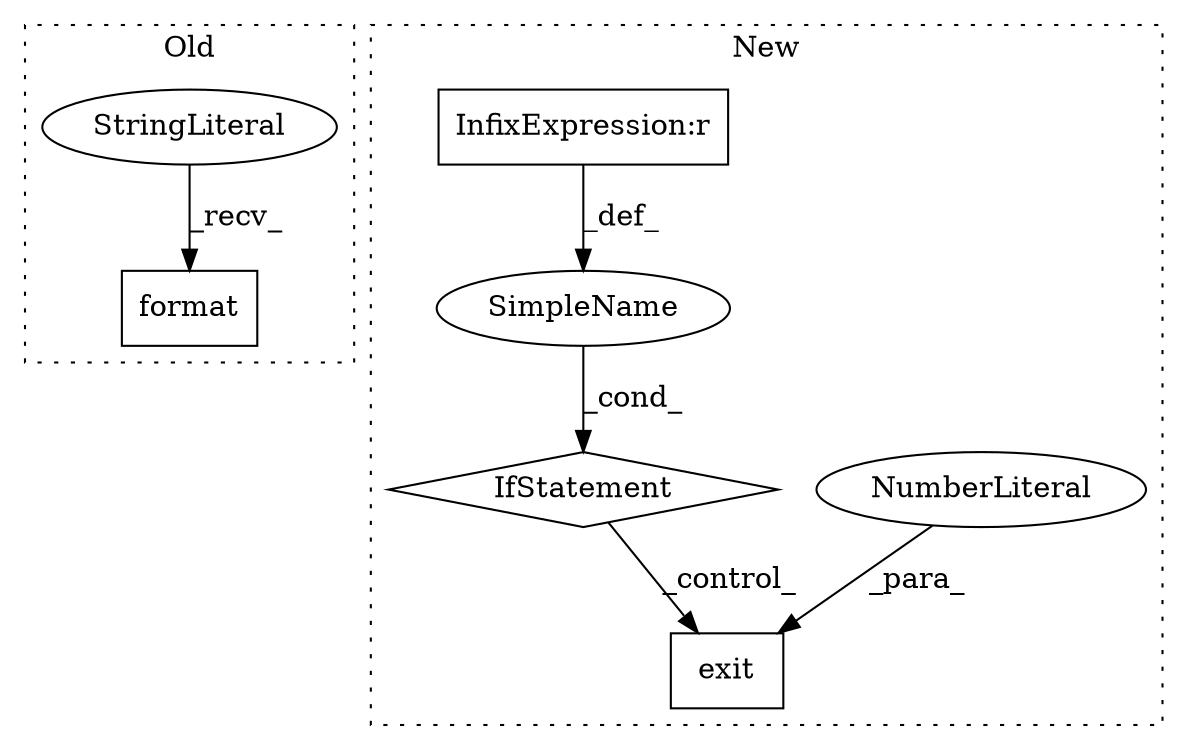 digraph G {
subgraph cluster0 {
1 [label="format" a="32" s="6316,6330" l="7,1" shape="box"];
3 [label="StringLiteral" a="45" s="6281" l="34" shape="ellipse"];
label = "Old";
style="dotted";
}
subgraph cluster1 {
2 [label="exit" a="32" s="5305,5311" l="5,1" shape="box"];
4 [label="IfStatement" a="25" s="5012,5074" l="4,2" shape="diamond"];
5 [label="SimpleName" a="42" s="" l="" shape="ellipse"];
6 [label="NumberLiteral" a="34" s="5310" l="1" shape="ellipse"];
7 [label="InfixExpression:r" a="27" s="5046" l="4" shape="box"];
label = "New";
style="dotted";
}
3 -> 1 [label="_recv_"];
4 -> 2 [label="_control_"];
5 -> 4 [label="_cond_"];
6 -> 2 [label="_para_"];
7 -> 5 [label="_def_"];
}